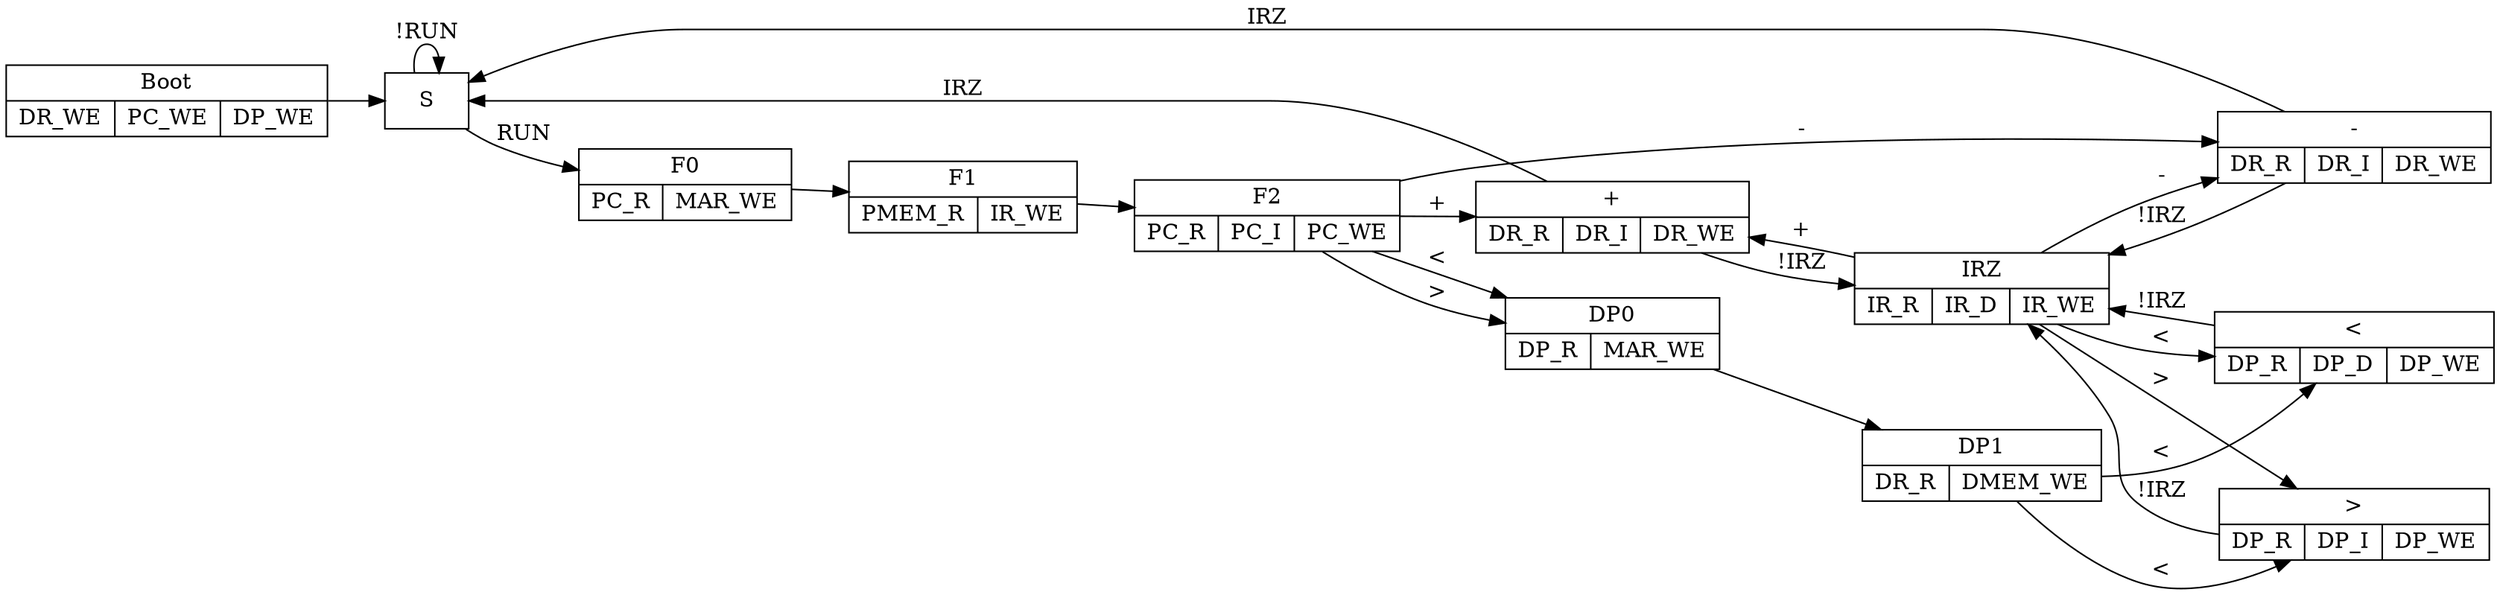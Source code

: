 digraph mygraph {
node [shape=record];
rankdir="LR"


Boot -> S;


S -> F0 [label = "RUN"]
S -> S  [label = "!RUN"]

Boot [label="Boot|{DR_WE|PC_WE|DP_WE}"]
S [label="S"]

F0 [label="F0|{PC_R|MAR_WE}"]
F1 [label="F1|{PMEM_R|IR_WE}"]
F2 [label="F2|{PC_R|PC_I|PC_WE}"]

F0->F1
F1->F2
F2 -> Add0 [label="+"]
F2 -> Sub0 [label="-"]
F2 -> LR0  [label="<"]
F2 -> LR0  [label=">"]

IRZ [label="IRZ|{IR_R|IR_D|IR_WE}"]

Add0 [label="+|{DR_R|DR_I|DR_WE}"]
Add0 -> S [label="IRZ"]
Add0 -> IRZ [label="!IRZ"]
IRZ -> Add0 [label="+"]

Sub0 [label="-|{DR_R|DR_I|DR_WE}"]
Sub0 -> S [label="IRZ"]
Sub0 -> IRZ [label="!IRZ"]
IRZ -> Sub0 [label="-"]

LR0 [label="DP0|{DP_R|MAR_WE}"]
LR0 -> LR1
LR1 [label="DP1|{DR_R|DMEM_WE}"]
LR1 -> L0 [label="<"]
LR1 -> R0 [label="<"]
L0 [label="\<|{DP_R|DP_D|DP_WE}"]
L0 -> IRZ [label="!IRZ"]
IRZ -> L0 [label="<"]
R0 [label="\>|{DP_R|DP_I|DP_WE}"]
R0 -> IRZ [label="!IRZ"]
IRZ -> R0 [label=">"]

}
